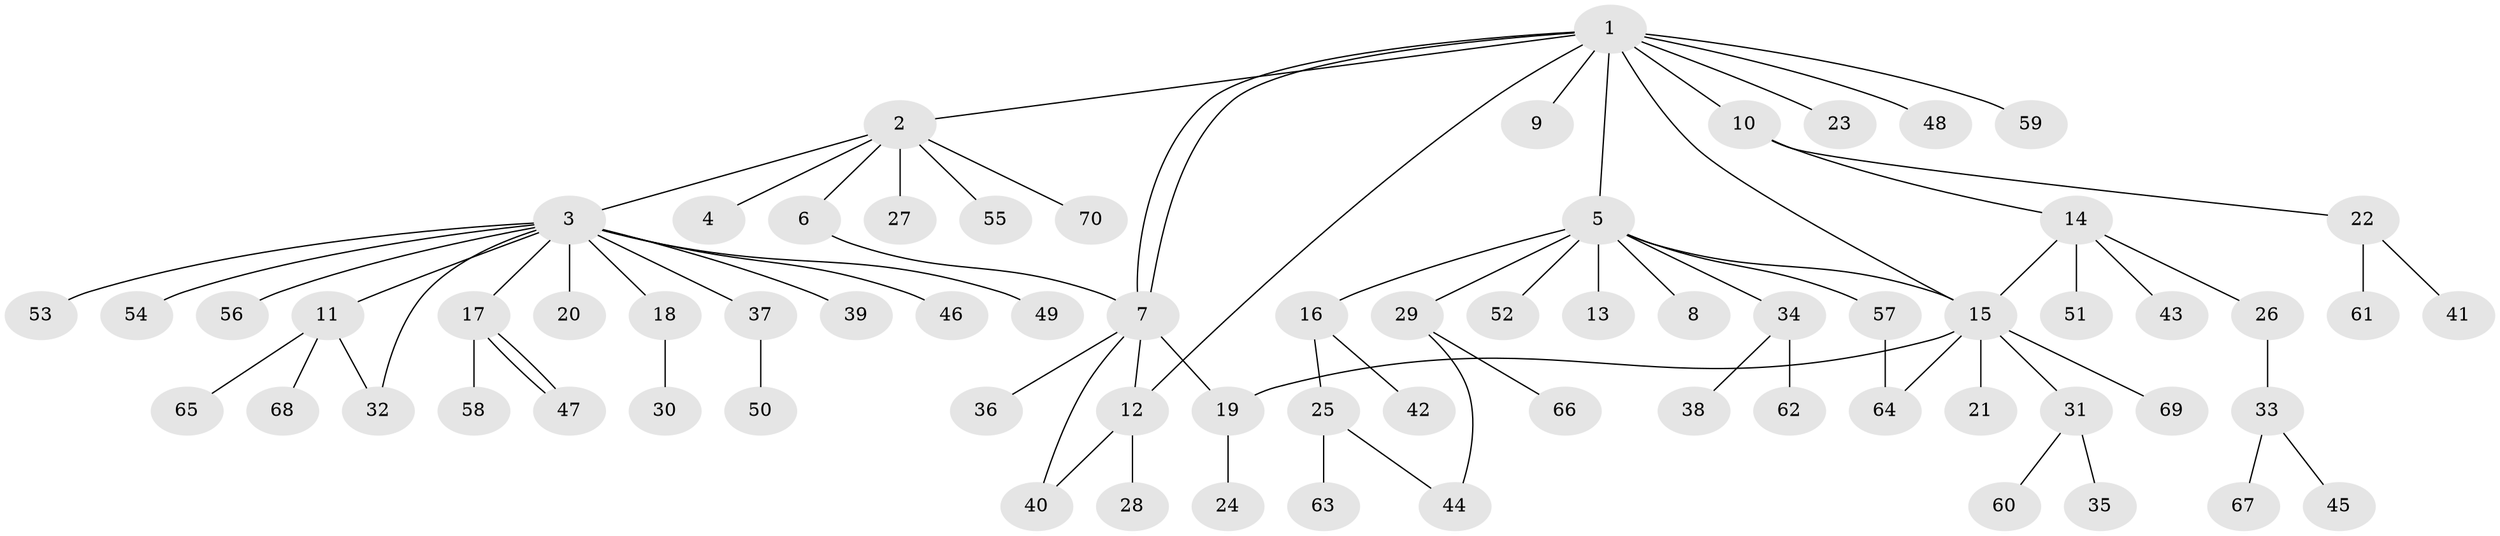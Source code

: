 // coarse degree distribution, {10: 0.02040816326530612, 6: 0.02040816326530612, 12: 0.02040816326530612, 1: 0.5510204081632653, 8: 0.02040816326530612, 2: 0.22448979591836735, 5: 0.02040816326530612, 4: 0.04081632653061224, 3: 0.061224489795918366, 7: 0.02040816326530612}
// Generated by graph-tools (version 1.1) at 2025/52/02/27/25 19:52:00]
// undirected, 70 vertices, 80 edges
graph export_dot {
graph [start="1"]
  node [color=gray90,style=filled];
  1;
  2;
  3;
  4;
  5;
  6;
  7;
  8;
  9;
  10;
  11;
  12;
  13;
  14;
  15;
  16;
  17;
  18;
  19;
  20;
  21;
  22;
  23;
  24;
  25;
  26;
  27;
  28;
  29;
  30;
  31;
  32;
  33;
  34;
  35;
  36;
  37;
  38;
  39;
  40;
  41;
  42;
  43;
  44;
  45;
  46;
  47;
  48;
  49;
  50;
  51;
  52;
  53;
  54;
  55;
  56;
  57;
  58;
  59;
  60;
  61;
  62;
  63;
  64;
  65;
  66;
  67;
  68;
  69;
  70;
  1 -- 2;
  1 -- 5;
  1 -- 7;
  1 -- 7;
  1 -- 9;
  1 -- 10;
  1 -- 12;
  1 -- 15;
  1 -- 23;
  1 -- 48;
  1 -- 59;
  2 -- 3;
  2 -- 4;
  2 -- 6;
  2 -- 27;
  2 -- 55;
  2 -- 70;
  3 -- 11;
  3 -- 17;
  3 -- 18;
  3 -- 20;
  3 -- 32;
  3 -- 37;
  3 -- 39;
  3 -- 46;
  3 -- 49;
  3 -- 53;
  3 -- 54;
  3 -- 56;
  5 -- 8;
  5 -- 13;
  5 -- 15;
  5 -- 16;
  5 -- 29;
  5 -- 34;
  5 -- 52;
  5 -- 57;
  6 -- 7;
  7 -- 12;
  7 -- 19;
  7 -- 36;
  7 -- 40;
  10 -- 14;
  10 -- 22;
  11 -- 32;
  11 -- 65;
  11 -- 68;
  12 -- 28;
  12 -- 40;
  14 -- 15;
  14 -- 26;
  14 -- 43;
  14 -- 51;
  15 -- 19;
  15 -- 21;
  15 -- 31;
  15 -- 64;
  15 -- 69;
  16 -- 25;
  16 -- 42;
  17 -- 47;
  17 -- 47;
  17 -- 58;
  18 -- 30;
  19 -- 24;
  22 -- 41;
  22 -- 61;
  25 -- 44;
  25 -- 63;
  26 -- 33;
  29 -- 44;
  29 -- 66;
  31 -- 35;
  31 -- 60;
  33 -- 45;
  33 -- 67;
  34 -- 38;
  34 -- 62;
  37 -- 50;
  57 -- 64;
}
